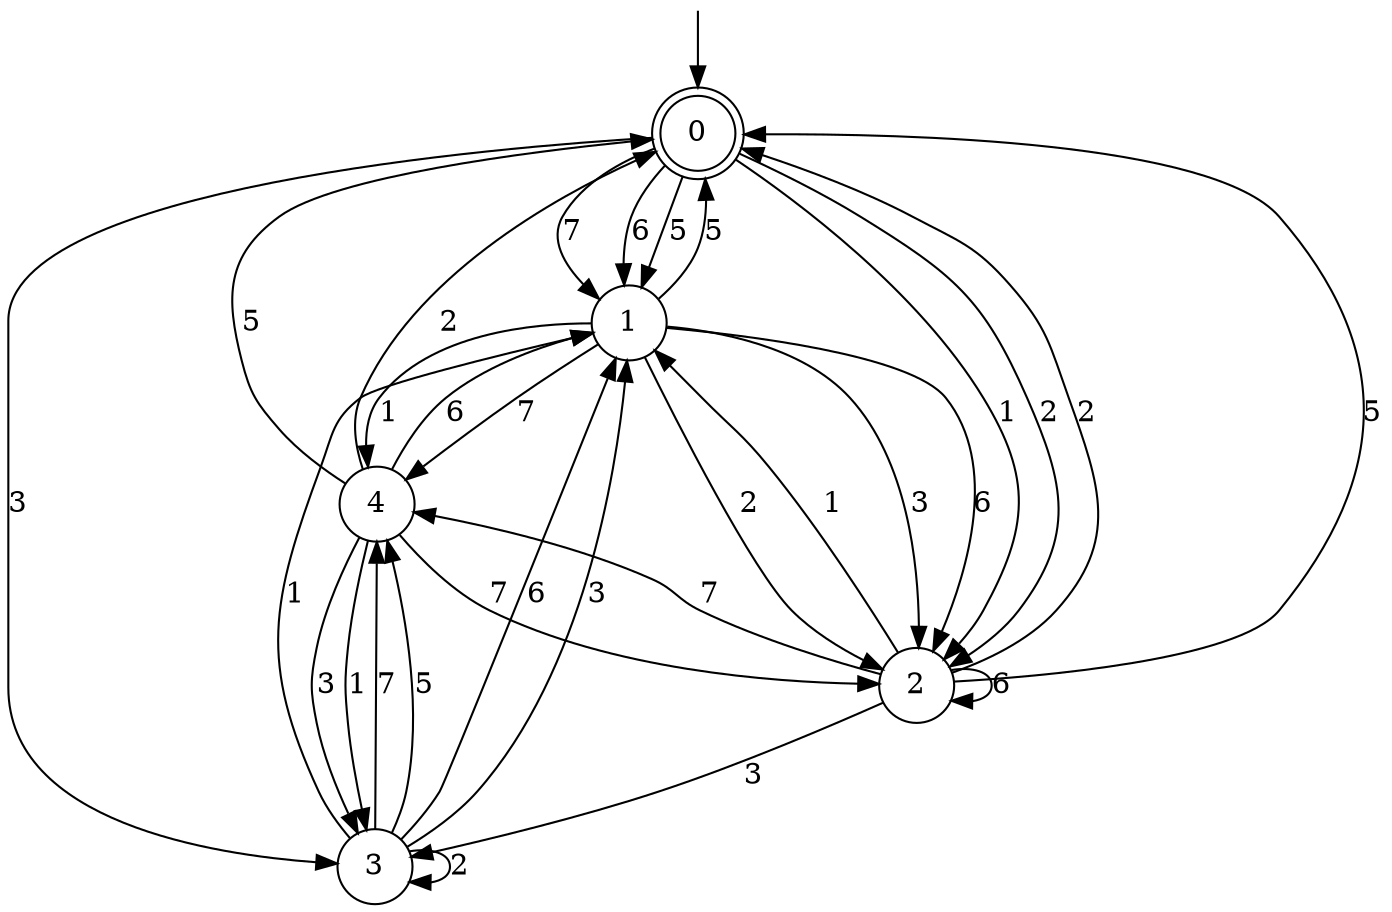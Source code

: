 digraph g {

	s0 [shape="doublecircle" label="0"];
	s1 [shape="circle" label="1"];
	s2 [shape="circle" label="2"];
	s3 [shape="circle" label="3"];
	s4 [shape="circle" label="4"];
	s0 -> s1 [label="7"];
	s0 -> s2 [label="1"];
	s0 -> s1 [label="6"];
	s0 -> s1 [label="5"];
	s0 -> s2 [label="2"];
	s0 -> s3 [label="3"];
	s1 -> s4 [label="7"];
	s1 -> s4 [label="1"];
	s1 -> s2 [label="6"];
	s1 -> s0 [label="5"];
	s1 -> s2 [label="2"];
	s1 -> s2 [label="3"];
	s2 -> s4 [label="7"];
	s2 -> s1 [label="1"];
	s2 -> s2 [label="6"];
	s2 -> s0 [label="5"];
	s2 -> s0 [label="2"];
	s2 -> s3 [label="3"];
	s3 -> s4 [label="7"];
	s3 -> s1 [label="1"];
	s3 -> s1 [label="6"];
	s3 -> s4 [label="5"];
	s3 -> s3 [label="2"];
	s3 -> s1 [label="3"];
	s4 -> s2 [label="7"];
	s4 -> s3 [label="1"];
	s4 -> s1 [label="6"];
	s4 -> s0 [label="5"];
	s4 -> s0 [label="2"];
	s4 -> s3 [label="3"];

__start0 [label="" shape="none" width="0" height="0"];
__start0 -> s0;

}
